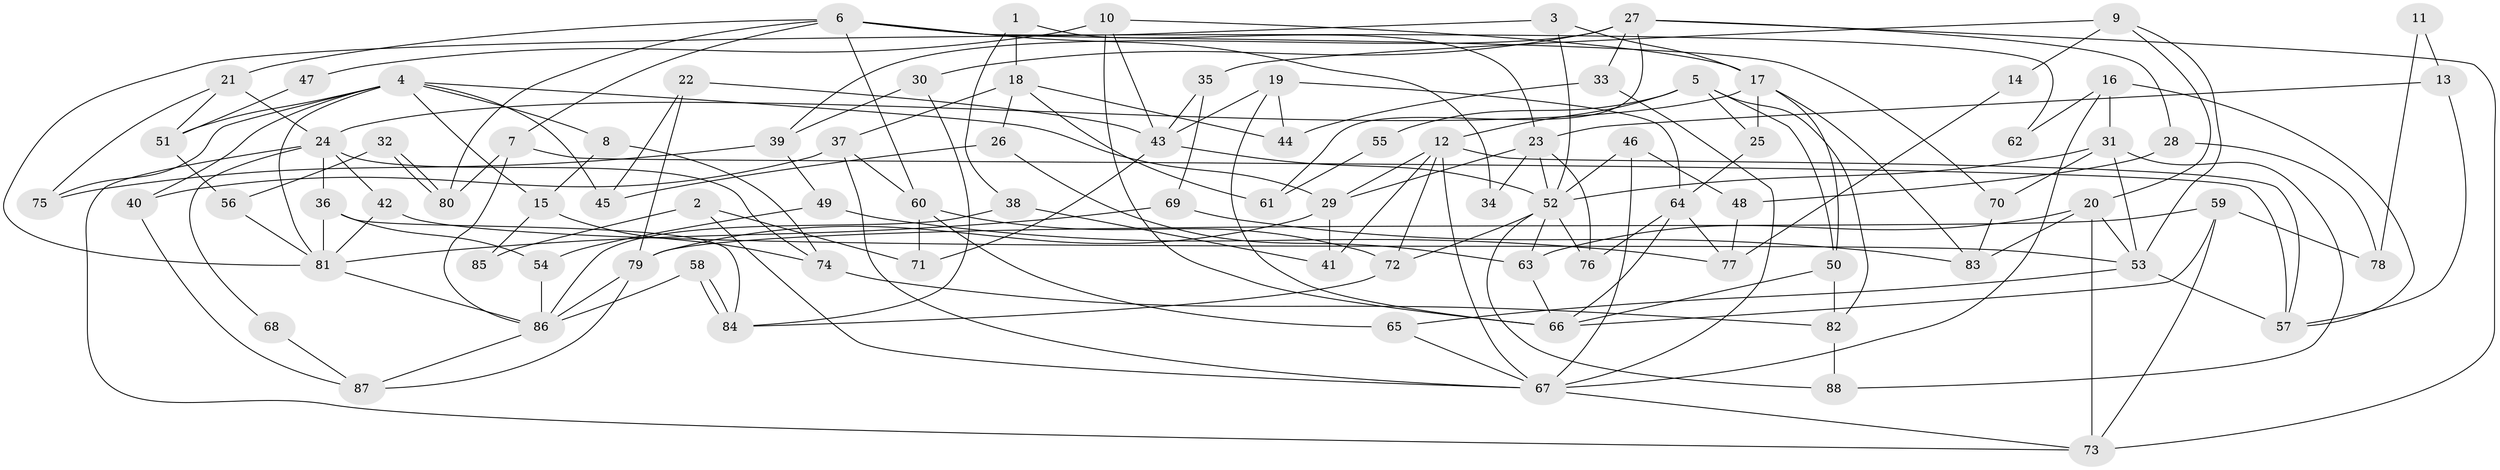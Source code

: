 // Generated by graph-tools (version 1.1) at 2025/26/03/09/25 03:26:14]
// undirected, 88 vertices, 176 edges
graph export_dot {
graph [start="1"]
  node [color=gray90,style=filled];
  1;
  2;
  3;
  4;
  5;
  6;
  7;
  8;
  9;
  10;
  11;
  12;
  13;
  14;
  15;
  16;
  17;
  18;
  19;
  20;
  21;
  22;
  23;
  24;
  25;
  26;
  27;
  28;
  29;
  30;
  31;
  32;
  33;
  34;
  35;
  36;
  37;
  38;
  39;
  40;
  41;
  42;
  43;
  44;
  45;
  46;
  47;
  48;
  49;
  50;
  51;
  52;
  53;
  54;
  55;
  56;
  57;
  58;
  59;
  60;
  61;
  62;
  63;
  64;
  65;
  66;
  67;
  68;
  69;
  70;
  71;
  72;
  73;
  74;
  75;
  76;
  77;
  78;
  79;
  80;
  81;
  82;
  83;
  84;
  85;
  86;
  87;
  88;
  1 -- 38;
  1 -- 23;
  1 -- 18;
  2 -- 67;
  2 -- 71;
  2 -- 85;
  3 -- 81;
  3 -- 17;
  3 -- 52;
  4 -- 40;
  4 -- 81;
  4 -- 8;
  4 -- 15;
  4 -- 29;
  4 -- 45;
  4 -- 51;
  4 -- 75;
  5 -- 82;
  5 -- 50;
  5 -- 12;
  5 -- 25;
  5 -- 55;
  6 -- 60;
  6 -- 80;
  6 -- 7;
  6 -- 21;
  6 -- 34;
  6 -- 62;
  6 -- 70;
  7 -- 57;
  7 -- 80;
  7 -- 86;
  8 -- 74;
  8 -- 15;
  9 -- 53;
  9 -- 20;
  9 -- 14;
  9 -- 35;
  10 -- 43;
  10 -- 17;
  10 -- 47;
  10 -- 66;
  11 -- 78;
  11 -- 13;
  12 -- 67;
  12 -- 29;
  12 -- 41;
  12 -- 57;
  12 -- 72;
  13 -- 23;
  13 -- 57;
  14 -- 77;
  15 -- 74;
  15 -- 85;
  16 -- 31;
  16 -- 67;
  16 -- 57;
  16 -- 62;
  17 -- 50;
  17 -- 25;
  17 -- 24;
  17 -- 83;
  18 -- 44;
  18 -- 26;
  18 -- 37;
  18 -- 61;
  19 -- 43;
  19 -- 64;
  19 -- 44;
  19 -- 66;
  20 -- 53;
  20 -- 73;
  20 -- 63;
  20 -- 83;
  21 -- 24;
  21 -- 51;
  21 -- 75;
  22 -- 79;
  22 -- 45;
  22 -- 43;
  23 -- 29;
  23 -- 52;
  23 -- 34;
  23 -- 76;
  24 -- 36;
  24 -- 42;
  24 -- 68;
  24 -- 73;
  24 -- 74;
  25 -- 64;
  26 -- 63;
  26 -- 45;
  27 -- 39;
  27 -- 73;
  27 -- 28;
  27 -- 30;
  27 -- 33;
  27 -- 61;
  28 -- 48;
  28 -- 78;
  29 -- 41;
  29 -- 79;
  30 -- 84;
  30 -- 39;
  31 -- 52;
  31 -- 70;
  31 -- 53;
  31 -- 88;
  32 -- 80;
  32 -- 80;
  32 -- 56;
  33 -- 67;
  33 -- 44;
  35 -- 43;
  35 -- 69;
  36 -- 84;
  36 -- 81;
  36 -- 54;
  37 -- 60;
  37 -- 40;
  37 -- 67;
  38 -- 41;
  38 -- 86;
  39 -- 75;
  39 -- 49;
  40 -- 87;
  42 -- 53;
  42 -- 81;
  43 -- 52;
  43 -- 71;
  46 -- 67;
  46 -- 52;
  46 -- 48;
  47 -- 51;
  48 -- 77;
  49 -- 54;
  49 -- 77;
  50 -- 66;
  50 -- 82;
  51 -- 56;
  52 -- 63;
  52 -- 72;
  52 -- 76;
  52 -- 88;
  53 -- 57;
  53 -- 65;
  54 -- 86;
  55 -- 61;
  56 -- 81;
  58 -- 84;
  58 -- 84;
  58 -- 86;
  59 -- 79;
  59 -- 66;
  59 -- 73;
  59 -- 78;
  60 -- 72;
  60 -- 65;
  60 -- 71;
  63 -- 66;
  64 -- 76;
  64 -- 66;
  64 -- 77;
  65 -- 67;
  67 -- 73;
  68 -- 87;
  69 -- 83;
  69 -- 81;
  70 -- 83;
  72 -- 84;
  74 -- 82;
  79 -- 86;
  79 -- 87;
  81 -- 86;
  82 -- 88;
  86 -- 87;
}
